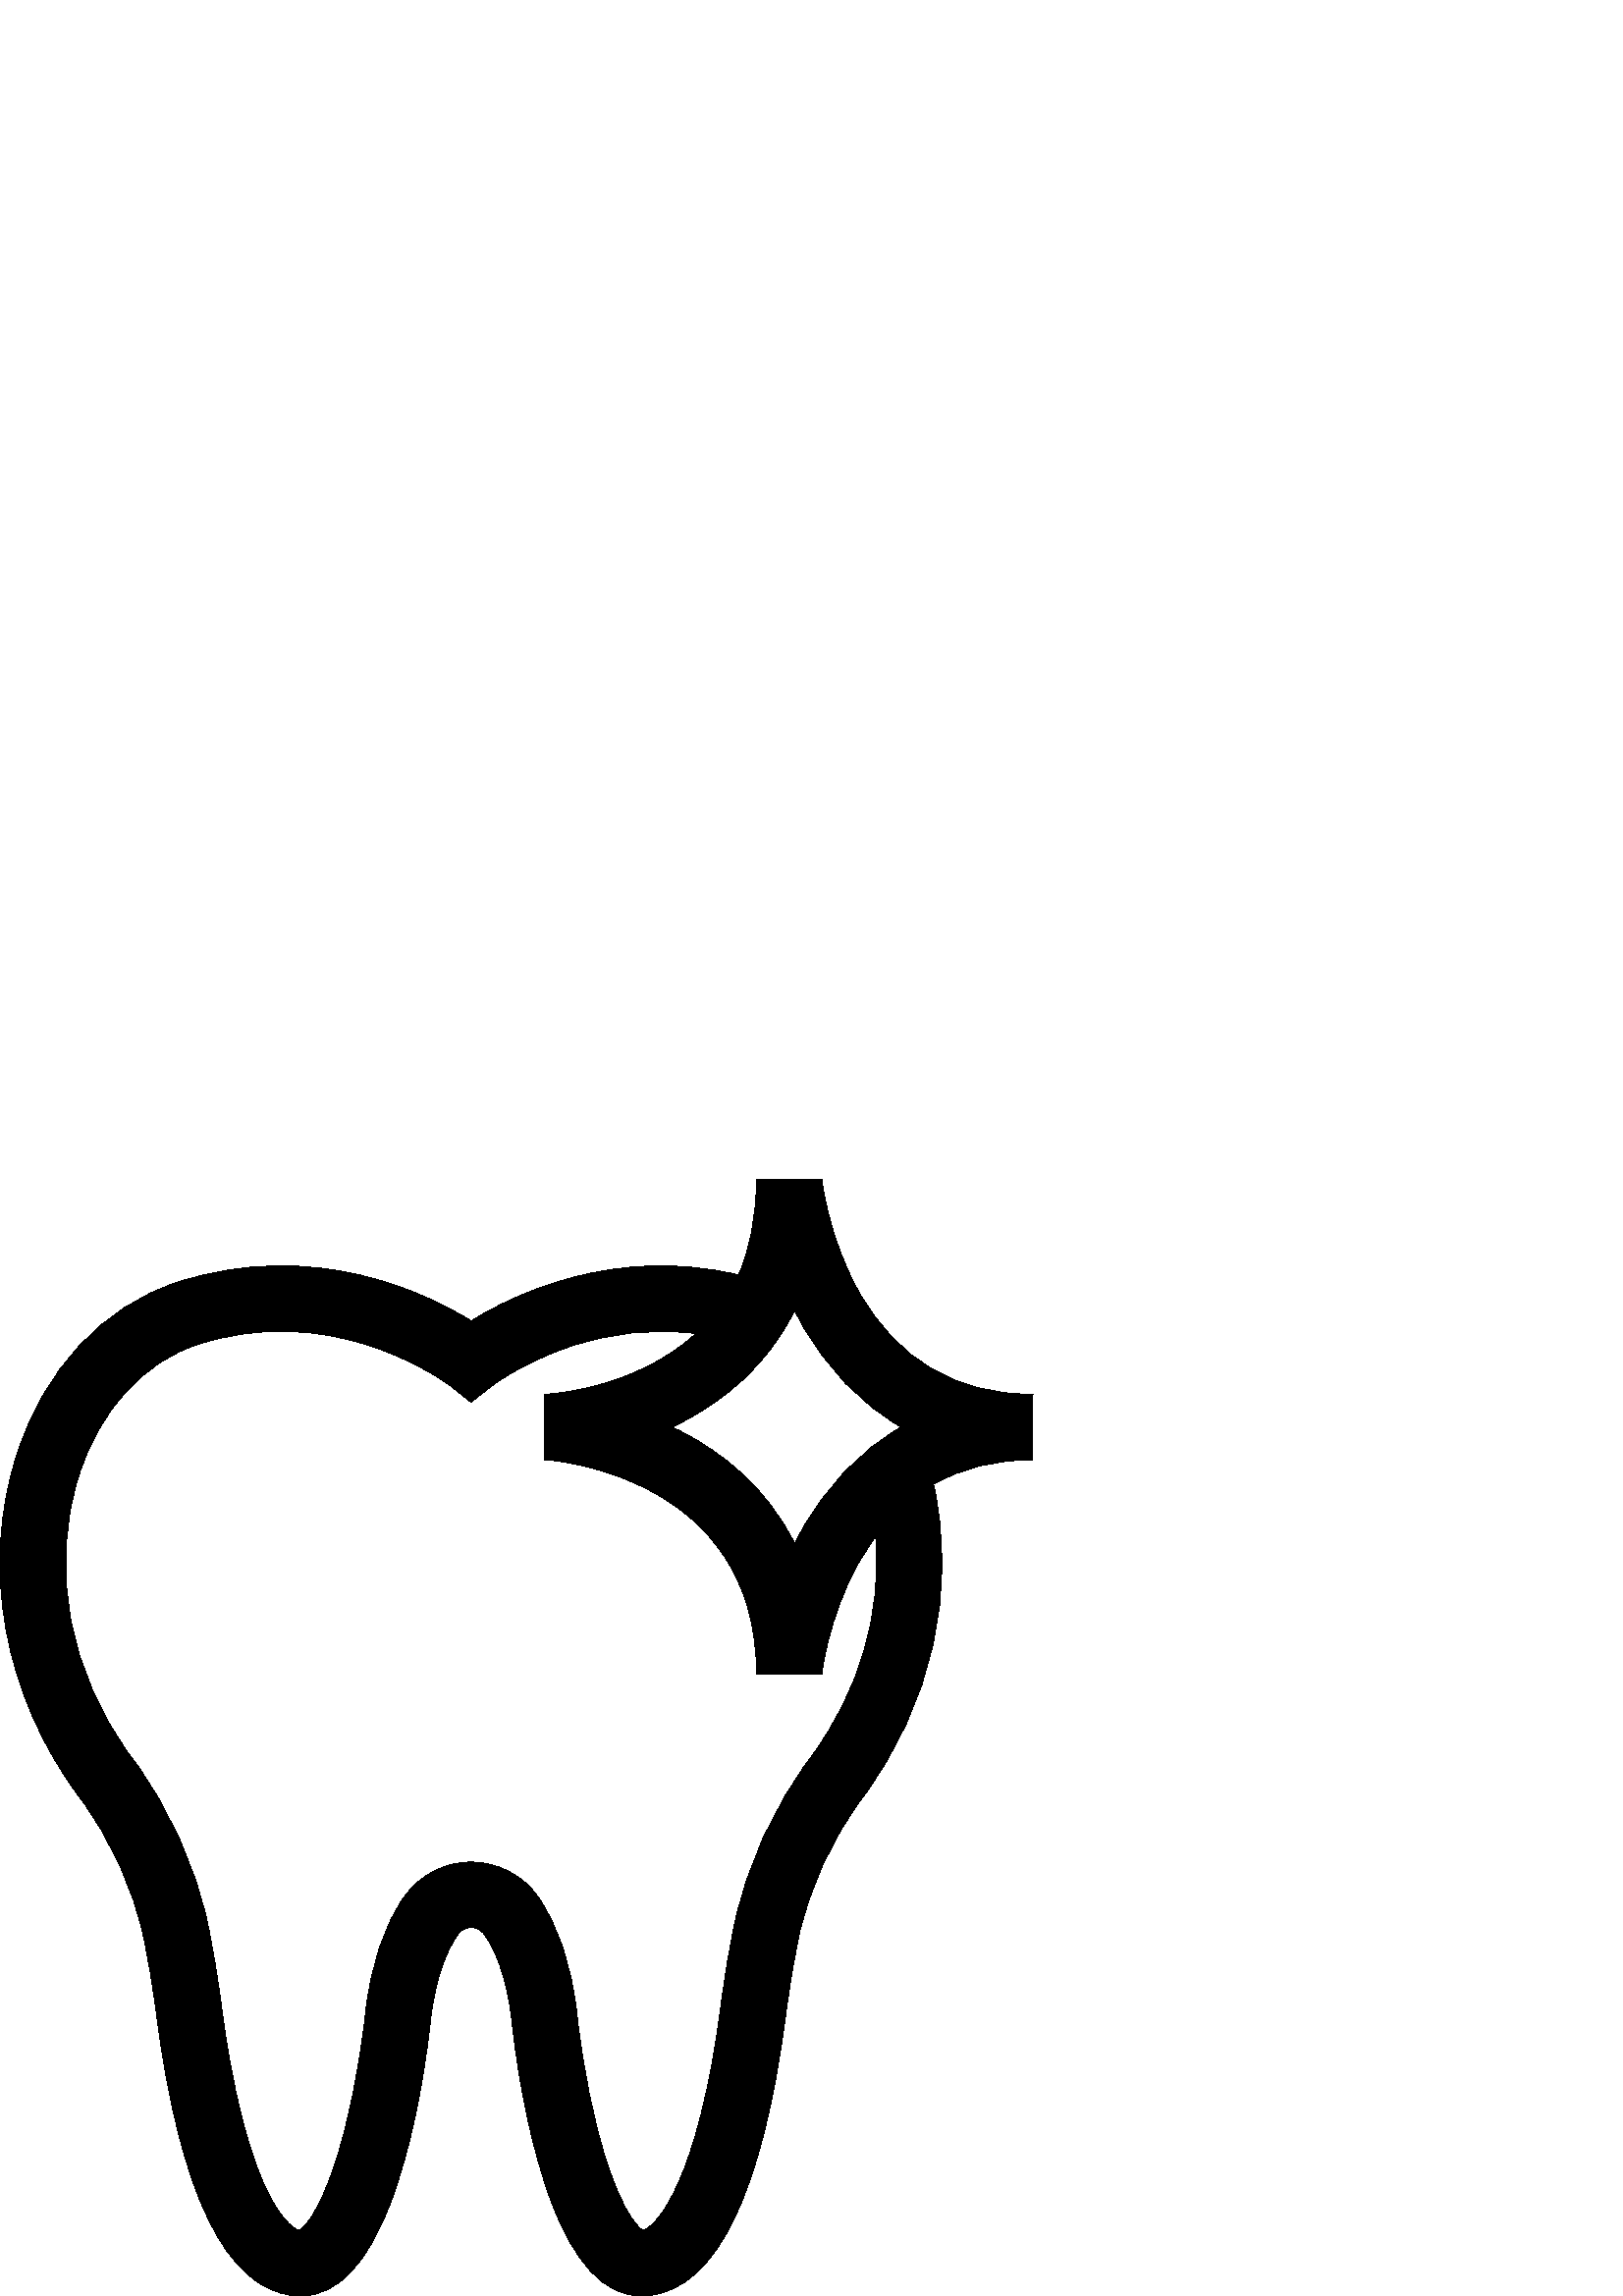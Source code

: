 %!PS-Adobe-3.0 EPSF-3.0
%%Pages: 1
%%DocumentData: Clean7Bit
%%LanguageLevel: 2
%%BoundingBox: 0 -1 379 410
%%EndComments
%%BeginProlog
save
50 dict begin
/q { gsave } bind def
/Q { grestore } bind def
/cm { 6 array astore concat } bind def
/w { setlinewidth } bind def
/J { setlinecap } bind def
/j { setlinejoin } bind def
/M { setmiterlimit } bind def
/d { setdash } bind def
/m { moveto } bind def
/l { lineto } bind def
/c { curveto } bind def
/h { closepath } bind def
/re { exch dup neg 3 1 roll 5 3 roll moveto 0 rlineto
      0 exch rlineto 0 rlineto closepath } bind def
/S { stroke } bind def
/f { fill } bind def
/f* { eofill } bind def
/n { newpath } bind def
/W { clip } bind def
/W* { eoclip } bind def
/BT { } bind def
/ET { } bind def
/pdfmark where { pop globaldict /?pdfmark /exec load put }
    { globaldict begin /?pdfmark /pop load def /pdfmark
    /cleartomark load def end } ifelse
/BDC { mark 3 1 roll /BDC pdfmark } bind def
/EMC { mark /EMC pdfmark } bind def
/cairo_store_point { /cairo_point_y exch def /cairo_point_x exch def } def
/Tj { show currentpoint cairo_store_point } bind def
/TJ {
  {
    dup
    type /stringtype eq
    { show } { -0.001 mul 0 cairo_font_matrix dtransform rmoveto } ifelse
  } forall
  currentpoint cairo_store_point
} bind def
/cairo_selectfont { cairo_font_matrix aload pop pop pop 0 0 6 array astore
    cairo_font exch selectfont cairo_point_x cairo_point_y moveto } bind def
/Tf { pop /cairo_font exch def /cairo_font_matrix where
      { pop cairo_selectfont } if } bind def
/Td { matrix translate cairo_font_matrix matrix concatmatrix dup
      /cairo_font_matrix exch def dup 4 get exch 5 get cairo_store_point
      /cairo_font where { pop cairo_selectfont } if } bind def
/Tm { 2 copy 8 2 roll 6 array astore /cairo_font_matrix exch def
      cairo_store_point /cairo_font where { pop cairo_selectfont } if } bind def
/g { setgray } bind def
/rg { setrgbcolor } bind def
/d1 { setcachedevice } bind def
%%EndProlog
%%BeginSetup
%%EndSetup
%%Page: 1 1
%%BeginPageSetup
%%PageBoundingBox: 0 -1 379 410
%%EndPageSetup
q 0 -1 379 411 rectclip q
0 g
314.762 368.51 m 303.609 388.452 301.352 409.393 301.332 409.6 c 277.406
 409.6 l 277.406 396.256 274.895 383.62 270.781 374.475 c 225.098 385.35
 187.996 367.053 172.75 357.584 c 156.469 367.698 115.277 387.87 65.324 
371.858 c 37.805 363.03 16.227 339.897 6.121 308.385 c -7.133 267.053 1.422
 220.245 29.004 183.174 c 40.828 167.28 48.82 149.764 52.762 131.112 c 54.504
 122.873 56.035 113.709 57.309 103.881 c 65.859 37.53 82.867 2.62 107.855
 0.12 c 108.656 0.041 109.445 0.002 110.227 0.002 c 123.801 0.002 135.078
 11.998 143.766 35.709 c 150.098 52.987 155.09 76.123 157.82 100.858 c 159.723
 118.057 164.367 127.651 167.926 132.666 c 169.461 134.827 171.602 135.147
 172.742 135.147 c 173.887 135.147 176.035 134.827 177.57 132.666 c 181.129
 127.651 185.773 118.061 187.676 100.862 c 190.402 76.131 195.395 52.991
 201.727 35.709 c 210.418 11.995 221.695 -0.002 235.27 -0.002 c 236.051 
-0.002 236.844 0.041 237.641 0.12 c 262.629 2.62 279.637 37.53 288.188 103.881
 c 289.438 113.584 290.969 122.745 292.727 131.104 c 296.672 149.752 304.68
 167.284 316.527 183.217 c 341.637 217.002 350.969 259.163 342.266 297.698
 c 352.746 303.67 364.918 306.686 378.719 306.686 c 378.719 330.674 l 378.723
 330.674 l 350.324 330.674 328.805 343.405 314.762 368.51 c h
297.277 197.526 m 283.352 178.799 273.93 158.123 269.262 136.061 c 267.367
 127.073 265.73 117.276 264.402 106.948 c 256.098 42.534 240.945 25.381 
235.668 24.061 c 234.496 24.807 229.047 29.174 222.711 48.393 c 217.75 63.42
 213.777 82.987 211.516 103.495 c 209.539 121.405 204.695 135.889 197.125
 146.557 c 191.523 154.432 182.414 159.135 172.746 159.135 c 172.738 159.135
 l 163.074 159.131 153.965 154.428 148.371 146.553 c 140.801 135.889 135.961
 121.401 133.98 103.491 c 131.719 82.987 127.742 63.416 122.785 48.393 c
 116.438 29.147 110.984 24.795 109.828 24.057 c 104.262 25.354 89.453 42.127
 81.098 106.955 c 79.742 117.42 78.102 127.221 76.227 136.077 c 71.566 158.135
 62.152 178.799 48.25 197.491 c 25.277 228.366 18.066 267.084 28.965 301.061
 c 36.676 325.104 52.598 342.584 72.648 349.018 c 93.918 355.834 115.852
 355.401 137.844 347.733 c 154.68 341.862 165.254 333.729 165.328 333.67
 c 172.719 327.795 l 180.145 333.647 l 180.246 333.729 190.82 341.862 207.66
 347.733 c 223.613 353.299 239.539 355.034 255.203 352.971 c 232.918 332.577
 201.598 330.76 199.582 330.663 c 199.551 306.702 l 202.73 306.553 277.41
 300.952 277.41 228.112 c 301.332 228.139 l 301.355 228.346 303.613 248.913
 314.766 268.854 c 316.711 272.334 318.809 275.569 321.043 278.573 c 323.531
 250.764 315.215 221.663 297.277 197.526 c h
293.406 279.799 m 292.695 278.502 292.012 277.202 291.355 275.909 c 281.164
 296.557 264.848 309.17 250.281 316.756 c 248.988 317.428 247.695 318.073
 246.406 318.682 c 247.695 319.291 248.988 319.932 250.281 320.604 c 264.848
 328.194 281.164 340.803 291.355 361.452 c 292.012 360.159 292.695 358.858
 293.406 357.561 c 302.91 340.284 315.43 327.233 330.52 318.678 c 315.43
 310.127 302.91 297.077 293.406 279.799 c h
293.406 279.799 m f
Q Q
showpage
%%Trailer
end restore
%%EOF
